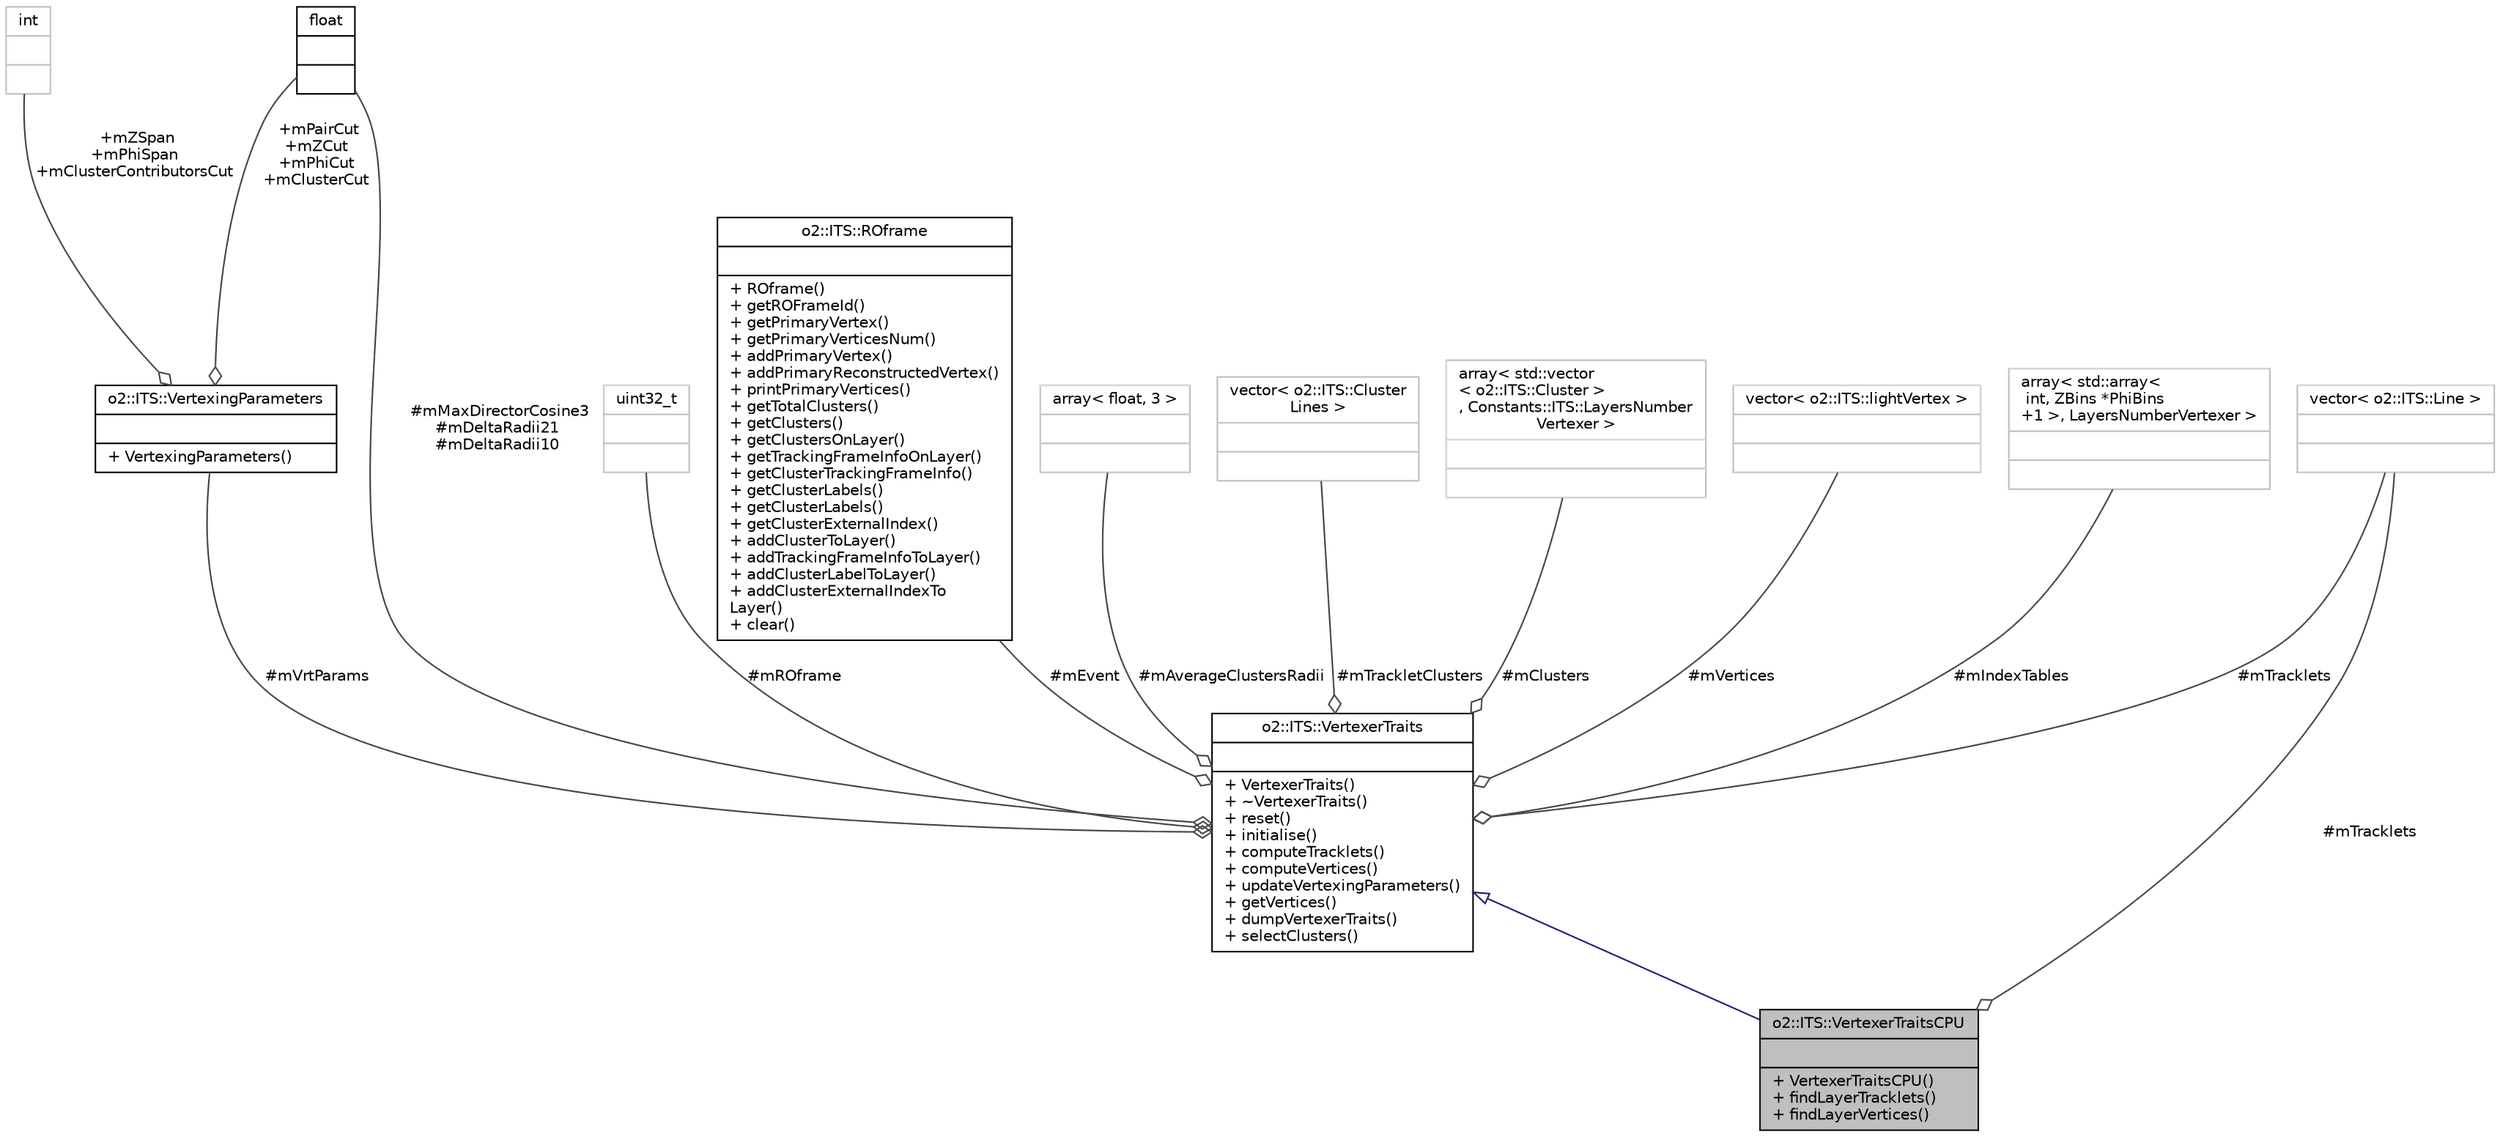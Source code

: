 digraph "o2::ITS::VertexerTraitsCPU"
{
 // INTERACTIVE_SVG=YES
  bgcolor="transparent";
  edge [fontname="Helvetica",fontsize="10",labelfontname="Helvetica",labelfontsize="10"];
  node [fontname="Helvetica",fontsize="10",shape=record];
  Node1 [label="{o2::ITS::VertexerTraitsCPU\n||+ VertexerTraitsCPU()\l+ findLayerTracklets()\l+ findLayerVertices()\l}",height=0.2,width=0.4,color="black", fillcolor="grey75", style="filled" fontcolor="black"];
  Node2 -> Node1 [dir="back",color="midnightblue",fontsize="10",style="solid",arrowtail="onormal",fontname="Helvetica"];
  Node2 [label="{o2::ITS::VertexerTraits\n||+ VertexerTraits()\l+ ~VertexerTraits()\l+ reset()\l+ initialise()\l+ computeTracklets()\l+ computeVertices()\l+ updateVertexingParameters()\l+ getVertices()\l+ dumpVertexerTraits()\l+ selectClusters()\l}",height=0.2,width=0.4,color="black",URL="$dd/d3d/classo2_1_1ITS_1_1VertexerTraits.html"];
  Node3 -> Node2 [color="grey25",fontsize="10",style="solid",label=" #mClusters" ,arrowhead="odiamond",fontname="Helvetica"];
  Node3 [label="{array\< std::vector\l\< o2::ITS::Cluster \>\l, Constants::ITS::LayersNumber\lVertexer \>\n||}",height=0.2,width=0.4,color="grey75"];
  Node4 -> Node2 [color="grey25",fontsize="10",style="solid",label=" #mVrtParams" ,arrowhead="odiamond",fontname="Helvetica"];
  Node4 [label="{o2::ITS::VertexingParameters\n||+ VertexingParameters()\l}",height=0.2,width=0.4,color="black",URL="$d2/d26/structo2_1_1ITS_1_1VertexingParameters.html"];
  Node5 -> Node4 [color="grey25",fontsize="10",style="solid",label=" +mPairCut\n+mZCut\n+mPhiCut\n+mClusterCut" ,arrowhead="odiamond",fontname="Helvetica"];
  Node5 [label="{float\n||}",height=0.2,width=0.4,color="black",URL="$d4/dc3/classfloat.html"];
  Node6 -> Node4 [color="grey25",fontsize="10",style="solid",label=" +mZSpan\n+mPhiSpan\n+mClusterContributorsCut" ,arrowhead="odiamond",fontname="Helvetica"];
  Node6 [label="{int\n||}",height=0.2,width=0.4,color="grey75"];
  Node7 -> Node2 [color="grey25",fontsize="10",style="solid",label=" #mROframe" ,arrowhead="odiamond",fontname="Helvetica"];
  Node7 [label="{uint32_t\n||}",height=0.2,width=0.4,color="grey75"];
  Node5 -> Node2 [color="grey25",fontsize="10",style="solid",label=" #mMaxDirectorCosine3\n#mDeltaRadii21\n#mDeltaRadii10" ,arrowhead="odiamond",fontname="Helvetica"];
  Node8 -> Node2 [color="grey25",fontsize="10",style="solid",label=" #mEvent" ,arrowhead="odiamond",fontname="Helvetica"];
  Node8 [label="{o2::ITS::ROframe\n||+ ROframe()\l+ getROFrameId()\l+ getPrimaryVertex()\l+ getPrimaryVerticesNum()\l+ addPrimaryVertex()\l+ addPrimaryReconstructedVertex()\l+ printPrimaryVertices()\l+ getTotalClusters()\l+ getClusters()\l+ getClustersOnLayer()\l+ getTrackingFrameInfoOnLayer()\l+ getClusterTrackingFrameInfo()\l+ getClusterLabels()\l+ getClusterLabels()\l+ getClusterExternalIndex()\l+ addClusterToLayer()\l+ addTrackingFrameInfoToLayer()\l+ addClusterLabelToLayer()\l+ addClusterExternalIndexTo\lLayer()\l+ clear()\l}",height=0.2,width=0.4,color="black",URL="$d7/d13/classo2_1_1ITS_1_1ROframe.html"];
  Node9 -> Node2 [color="grey25",fontsize="10",style="solid",label=" #mAverageClustersRadii" ,arrowhead="odiamond",fontname="Helvetica"];
  Node9 [label="{array\< float, 3 \>\n||}",height=0.2,width=0.4,color="grey75"];
  Node10 -> Node2 [color="grey25",fontsize="10",style="solid",label=" #mTrackletClusters" ,arrowhead="odiamond",fontname="Helvetica"];
  Node10 [label="{vector\< o2::ITS::Cluster\lLines \>\n||}",height=0.2,width=0.4,color="grey75"];
  Node11 -> Node2 [color="grey25",fontsize="10",style="solid",label=" #mTracklets" ,arrowhead="odiamond",fontname="Helvetica"];
  Node11 [label="{vector\< o2::ITS::Line \>\n||}",height=0.2,width=0.4,color="grey75"];
  Node12 -> Node2 [color="grey25",fontsize="10",style="solid",label=" #mVertices" ,arrowhead="odiamond",fontname="Helvetica"];
  Node12 [label="{vector\< o2::ITS::lightVertex \>\n||}",height=0.2,width=0.4,color="grey75"];
  Node13 -> Node2 [color="grey25",fontsize="10",style="solid",label=" #mIndexTables" ,arrowhead="odiamond",fontname="Helvetica"];
  Node13 [label="{array\< std::array\<\l int, ZBins *PhiBins\l+1 \>, LayersNumberVertexer \>\n||}",height=0.2,width=0.4,color="grey75"];
  Node11 -> Node1 [color="grey25",fontsize="10",style="solid",label=" #mTracklets" ,arrowhead="odiamond",fontname="Helvetica"];
}
